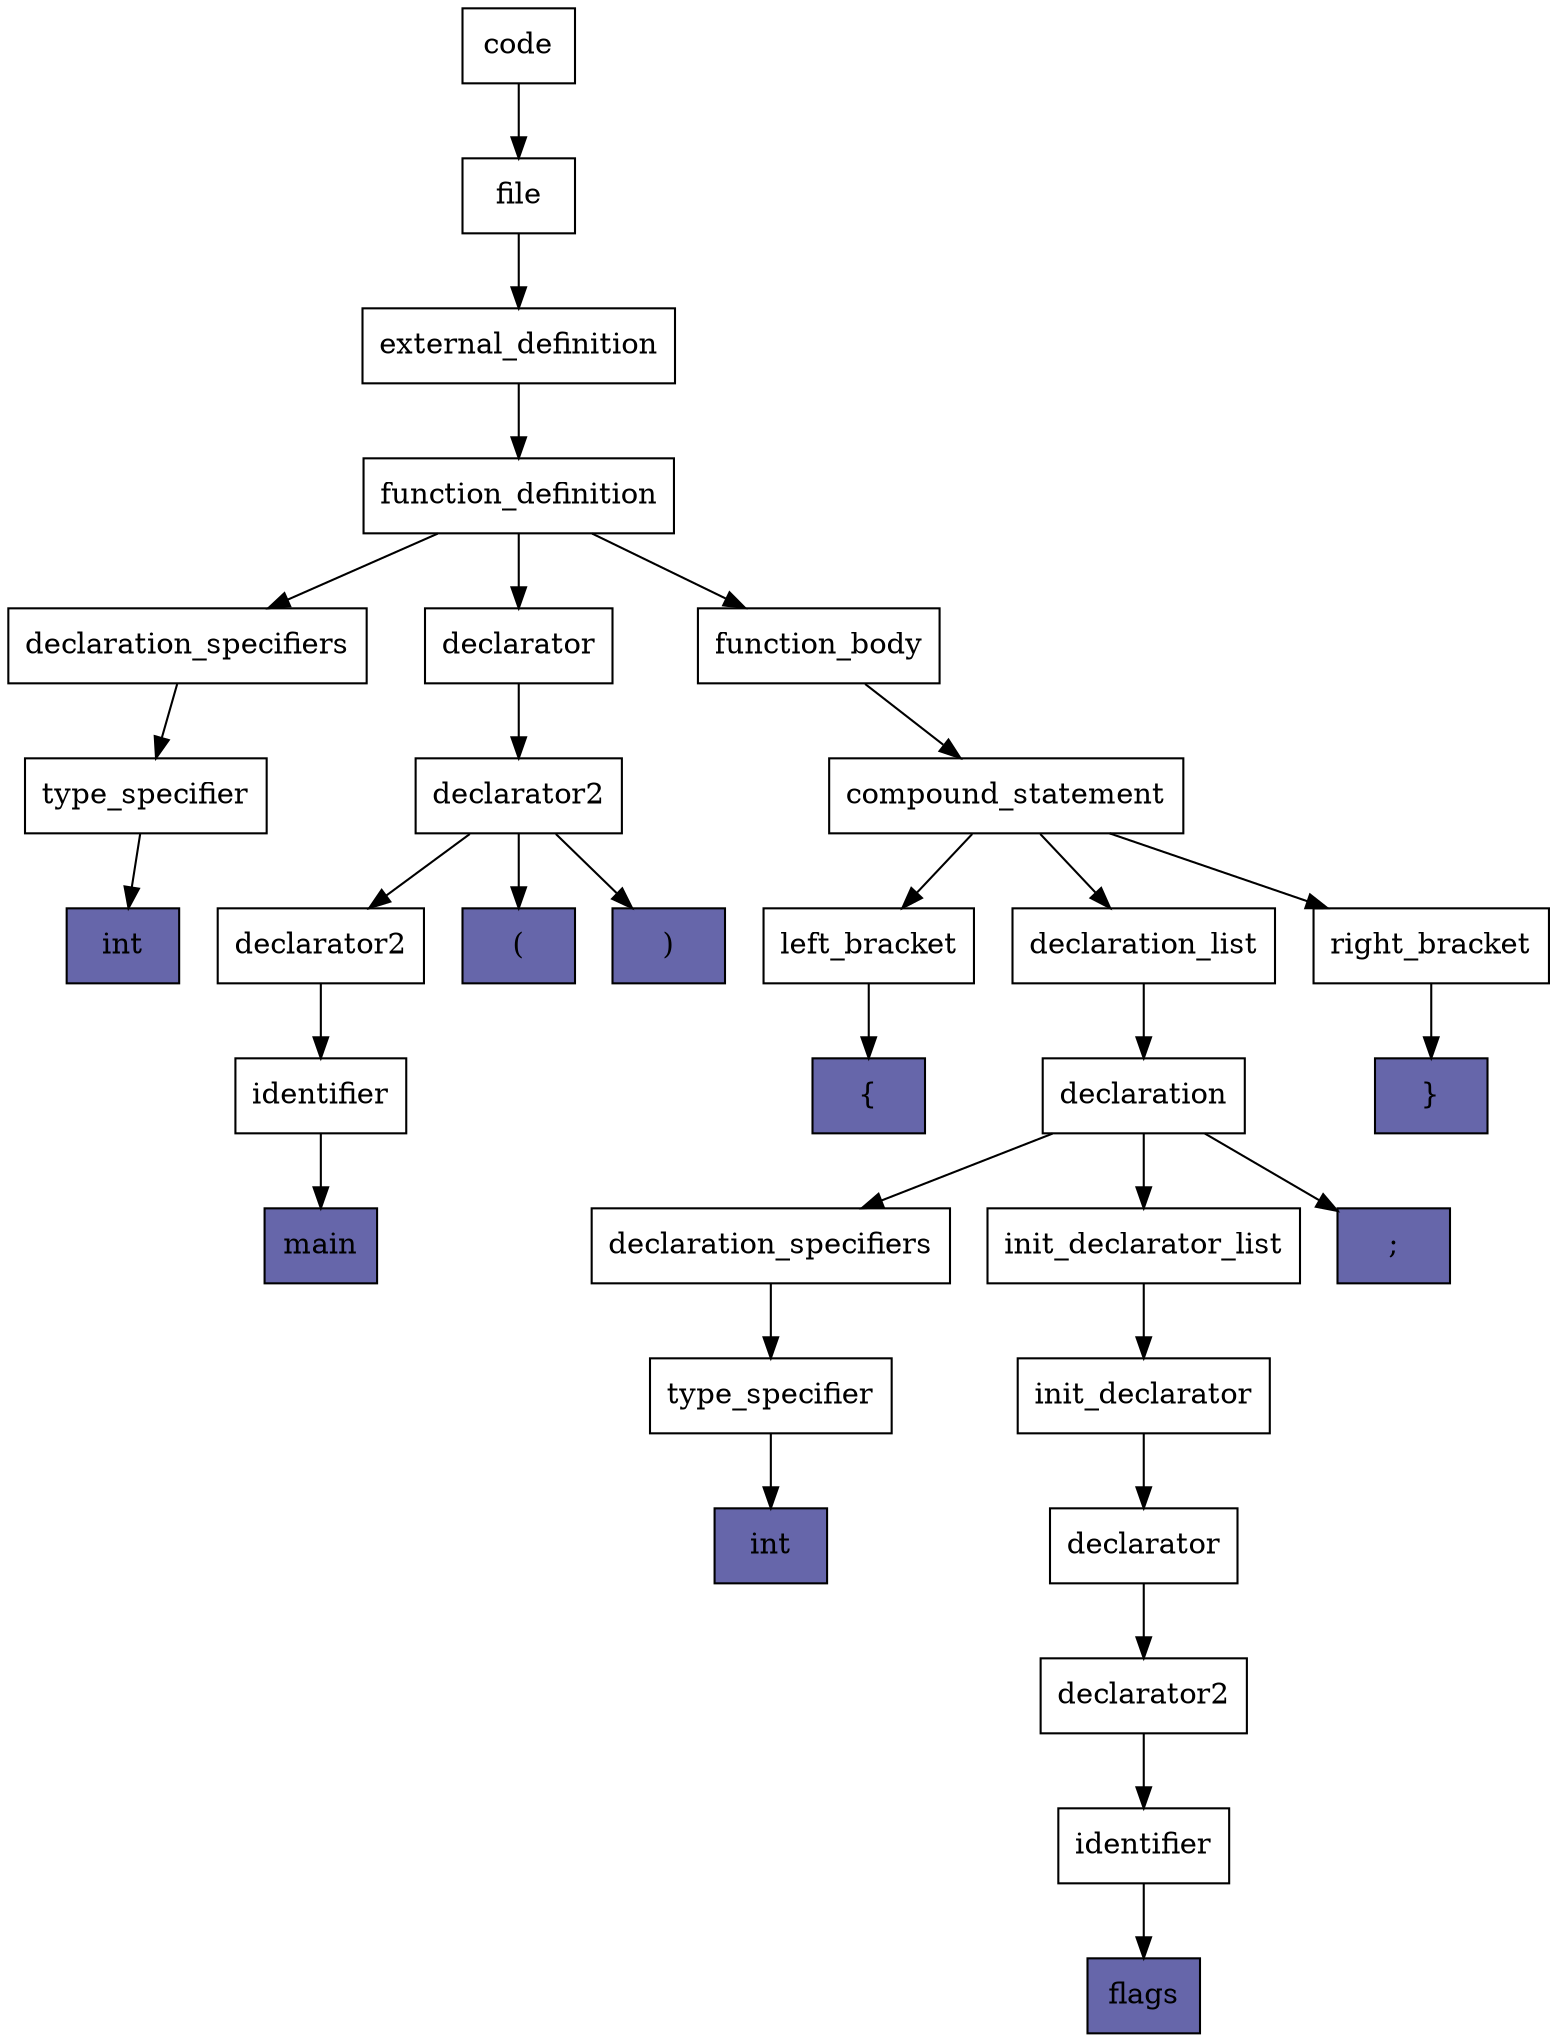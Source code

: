 digraph AST {
    node [shape=box];
    {
        rank=same; 
        1 [label=code];
    }
    {
        rank=same; 
        2 [label=file];
    }
    {
        rank=same; 
        3 [label=external_definition];
    }
    {
        rank=same; 
        4 [label=function_definition];
    }
    {
        rank=same; 
        5 [label=declaration_specifiers];
        8 [label=declarator];
        15 [label=function_body];
    }
    {
        rank=same; 
        6 [label=type_specifier];
        9 [label=declarator2];
        16 [label=compound_statement];
    }
    {
        rank=same; 
        7 [label="int", style=filled, fillcolor="#6666aa"];
        10 [label=declarator2];
        13 [label="(", style=filled, fillcolor="#6666aa"];
        14 [label=")", style=filled, fillcolor="#6666aa"];
        17 [label=left_bracket];
        19 [label=declaration_list];
        31 [label=right_bracket];
    }
    {
        rank=same; 
        11 [label=identifier];
        18 [label="{", style=filled, fillcolor="#6666aa"];
        20 [label=declaration];
        32 [label="}", style=filled, fillcolor="#6666aa"];
    }
    {
        rank=same; 
        12 [label="main", style=filled, fillcolor="#6666aa"];
        21 [label=declaration_specifiers];
        24 [label=init_declarator_list];
        30 [label=";", style=filled, fillcolor="#6666aa"];
    }
    {
        rank=same; 
        22 [label=type_specifier];
        25 [label=init_declarator];
    }
    {
        rank=same; 
        23 [label="int", style=filled, fillcolor="#6666aa"];
        26 [label=declarator];
    }
    {
        rank=same; 
        27 [label=declarator2];
    }
    {
        rank=same; 
        28 [label=identifier];
    }
    {
        rank=same; 
        29 [label="flags", style=filled, fillcolor="#6666aa"];
    }
    1 -> 2;
    2 -> 3;
    3 -> 4;
    4 -> 5;
    4 -> 8;
    4 -> 15;
    5 -> 6;
    8 -> 9;
    15 -> 16;
    6 -> 7;
    9 -> 10;
    9 -> 13;
    9 -> 14;
    16 -> 17;
    16 -> 19;
    16 -> 31;
    10 -> 11;
    17 -> 18;
    19 -> 20;
    31 -> 32;
    11 -> 12;
    20 -> 21;
    20 -> 24;
    20 -> 30;
    21 -> 22;
    24 -> 25;
    22 -> 23;
    25 -> 26;
    26 -> 27;
    27 -> 28;
    28 -> 29;
}
